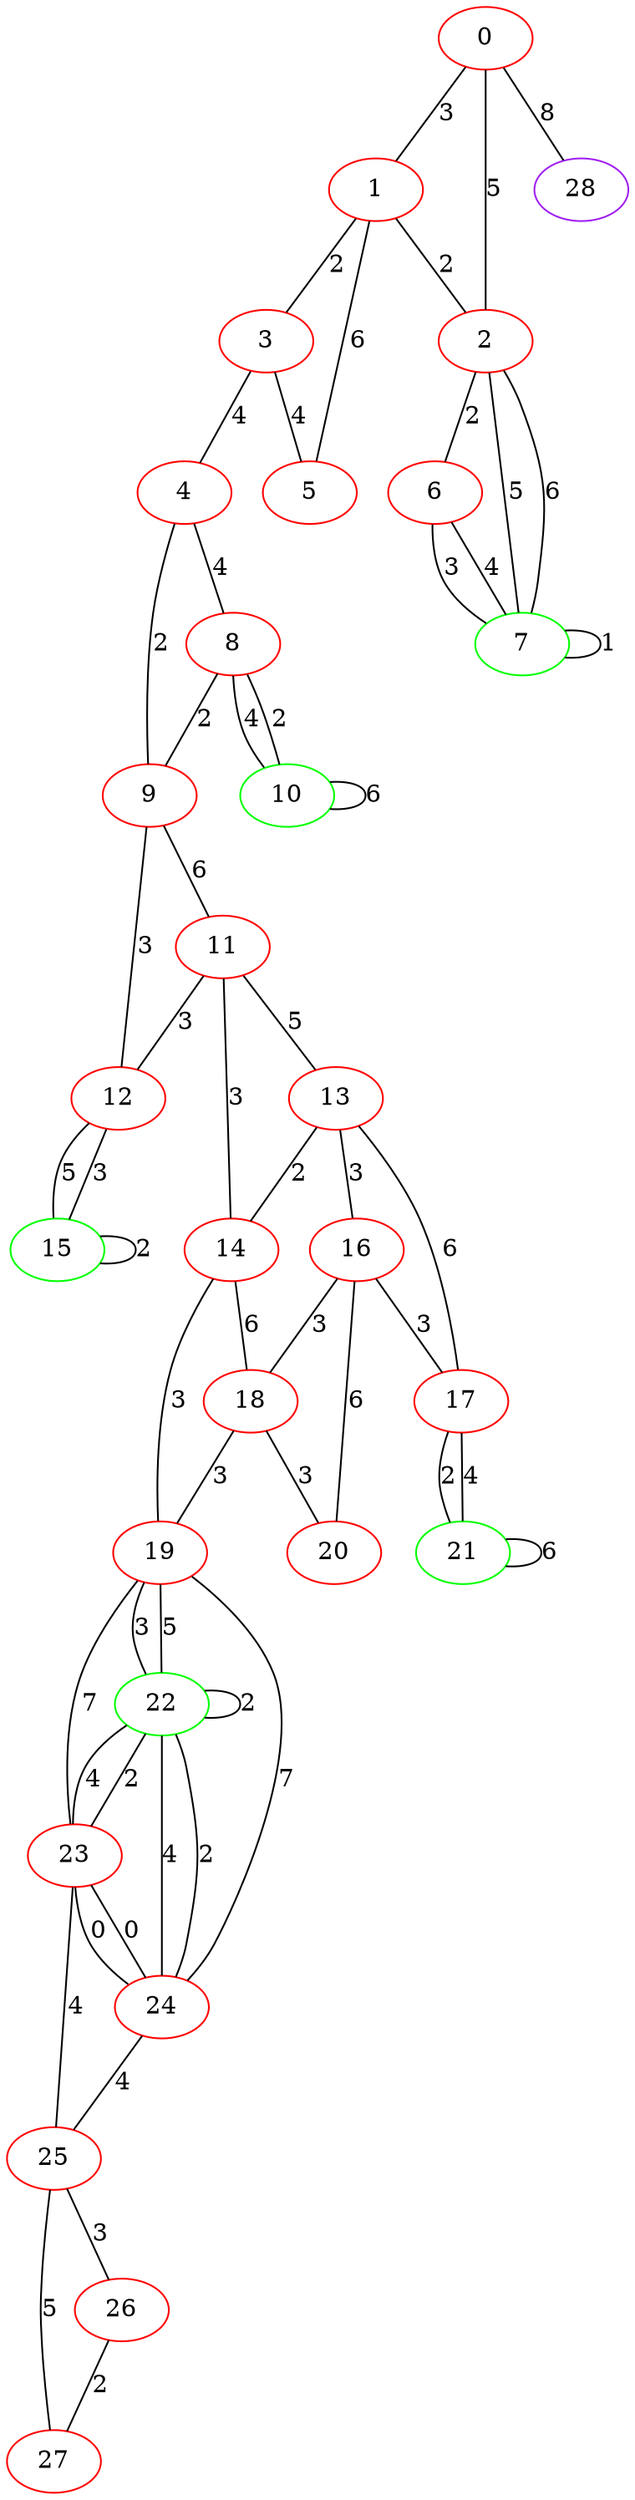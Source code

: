 graph "" {
0 [color=red, weight=1];
1 [color=red, weight=1];
2 [color=red, weight=1];
3 [color=red, weight=1];
4 [color=red, weight=1];
5 [color=red, weight=1];
6 [color=red, weight=1];
7 [color=green, weight=2];
8 [color=red, weight=1];
9 [color=red, weight=1];
10 [color=green, weight=2];
11 [color=red, weight=1];
12 [color=red, weight=1];
13 [color=red, weight=1];
14 [color=red, weight=1];
15 [color=green, weight=2];
16 [color=red, weight=1];
17 [color=red, weight=1];
18 [color=red, weight=1];
19 [color=red, weight=1];
20 [color=red, weight=1];
21 [color=green, weight=2];
22 [color=green, weight=2];
23 [color=red, weight=1];
24 [color=red, weight=1];
25 [color=red, weight=1];
26 [color=red, weight=1];
27 [color=red, weight=1];
28 [color=purple, weight=4];
0 -- 1  [key=0, label=3];
0 -- 2  [key=0, label=5];
0 -- 28  [key=0, label=8];
1 -- 2  [key=0, label=2];
1 -- 3  [key=0, label=2];
1 -- 5  [key=0, label=6];
2 -- 6  [key=0, label=2];
2 -- 7  [key=0, label=5];
2 -- 7  [key=1, label=6];
3 -- 4  [key=0, label=4];
3 -- 5  [key=0, label=4];
4 -- 8  [key=0, label=4];
4 -- 9  [key=0, label=2];
6 -- 7  [key=0, label=3];
6 -- 7  [key=1, label=4];
7 -- 7  [key=0, label=1];
8 -- 9  [key=0, label=2];
8 -- 10  [key=0, label=4];
8 -- 10  [key=1, label=2];
9 -- 12  [key=0, label=3];
9 -- 11  [key=0, label=6];
10 -- 10  [key=0, label=6];
11 -- 12  [key=0, label=3];
11 -- 13  [key=0, label=5];
11 -- 14  [key=0, label=3];
12 -- 15  [key=0, label=3];
12 -- 15  [key=1, label=5];
13 -- 16  [key=0, label=3];
13 -- 17  [key=0, label=6];
13 -- 14  [key=0, label=2];
14 -- 18  [key=0, label=6];
14 -- 19  [key=0, label=3];
15 -- 15  [key=0, label=2];
16 -- 17  [key=0, label=3];
16 -- 18  [key=0, label=3];
16 -- 20  [key=0, label=6];
17 -- 21  [key=0, label=2];
17 -- 21  [key=1, label=4];
18 -- 19  [key=0, label=3];
18 -- 20  [key=0, label=3];
19 -- 24  [key=0, label=7];
19 -- 22  [key=0, label=3];
19 -- 22  [key=1, label=5];
19 -- 23  [key=0, label=7];
21 -- 21  [key=0, label=6];
22 -- 24  [key=0, label=4];
22 -- 24  [key=1, label=2];
22 -- 22  [key=0, label=2];
22 -- 23  [key=0, label=4];
22 -- 23  [key=1, label=2];
23 -- 24  [key=0, label=0];
23 -- 24  [key=1, label=0];
23 -- 25  [key=0, label=4];
24 -- 25  [key=0, label=4];
25 -- 26  [key=0, label=3];
25 -- 27  [key=0, label=5];
26 -- 27  [key=0, label=2];
}
